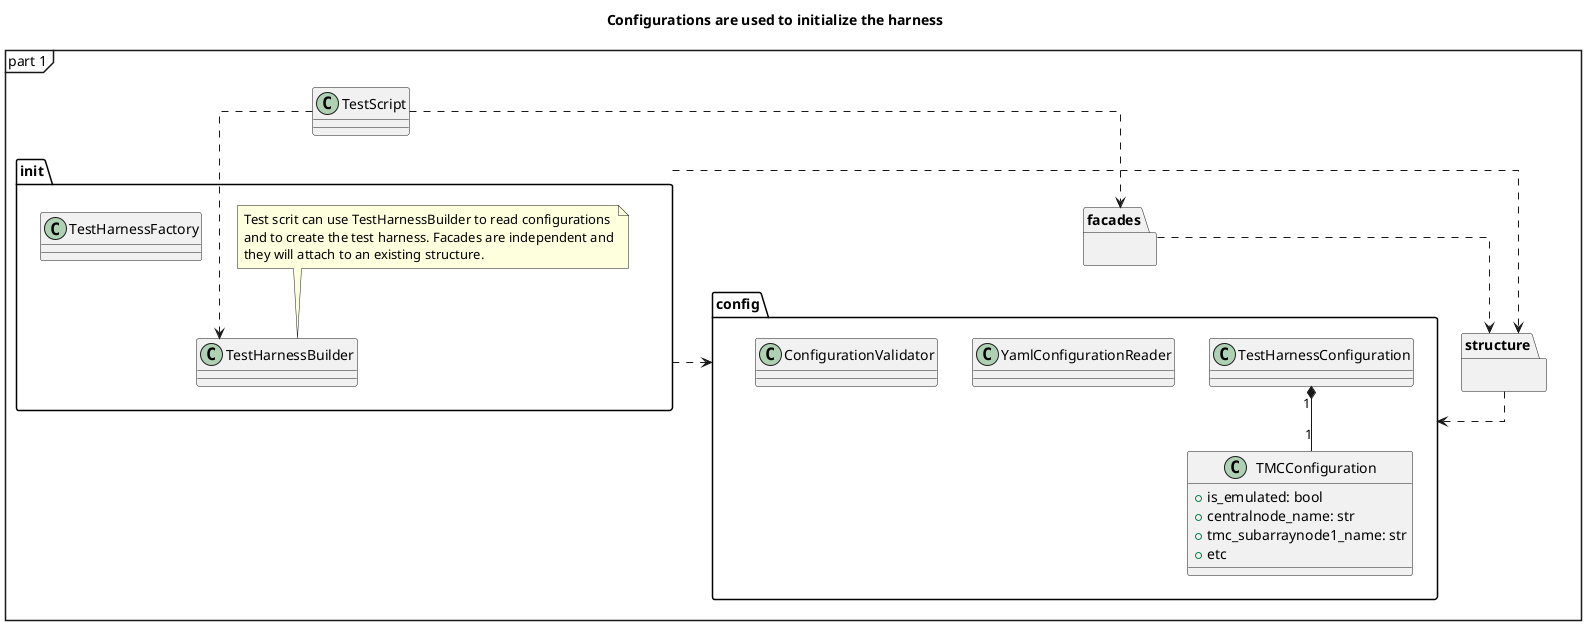 @startuml
mainframe part 1
'skinparam packageStyle rectangle
skinparam linetype ortho

top to bottom direction

title Configurations are used to initialize the harness

class TestScript

package "init" {

    class TestHarnessBuilder {
    }
    note top
    Test scrit can use TestHarnessBuilder to read configurations
    and to create the test harness. Facades are independent and
    they will attach to an existing structure.
    end note

    
    class TestHarnessFactory {
    }
    
}

package "config" {

    class TestHarnessConfiguration {
    }

    class TMCConfiguration {
        + is_emulated: bool
        + centralnode_name: str
        + tmc_subarraynode1_name: str
        + etc
    }

    TestHarnessConfiguration "1" *-- "1" TMCConfiguration


    class YamlConfigurationReader {}

    class ConfigurationValidator {}
}


package "facades" {
}


package "structure" {

}

' package "actions" {

' }


TestScript ..> TestHarnessBuilder
TestScript ..> facades

' actions ..> structure
' facades ..> actions
facades ..> structure

structure .right.> config
init ..> config
init ..> structure

@enduml